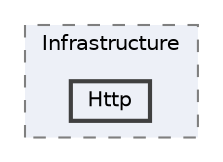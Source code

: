 digraph "/home/tomiwa/Downloads/ercaspay/ErcasPay/Infrastructure/Http"
{
 // LATEX_PDF_SIZE
  bgcolor="transparent";
  edge [fontname=Helvetica,fontsize=10,labelfontname=Helvetica,labelfontsize=10];
  node [fontname=Helvetica,fontsize=10,shape=box,height=0.2,width=0.4];
  compound=true
  subgraph clusterdir_ab7ed3612b720d82181c5325e48b6a31 {
    graph [ bgcolor="#edf0f7", pencolor="grey50", label="Infrastructure", fontname=Helvetica,fontsize=10 style="filled,dashed", URL="dir_ab7ed3612b720d82181c5325e48b6a31.html",tooltip=""]
  dir_92976b40816a31d8a12dcde9d8a67ab0 [label="Http", fillcolor="#edf0f7", color="grey25", style="filled,bold", URL="dir_92976b40816a31d8a12dcde9d8a67ab0.html",tooltip=""];
  }
}
